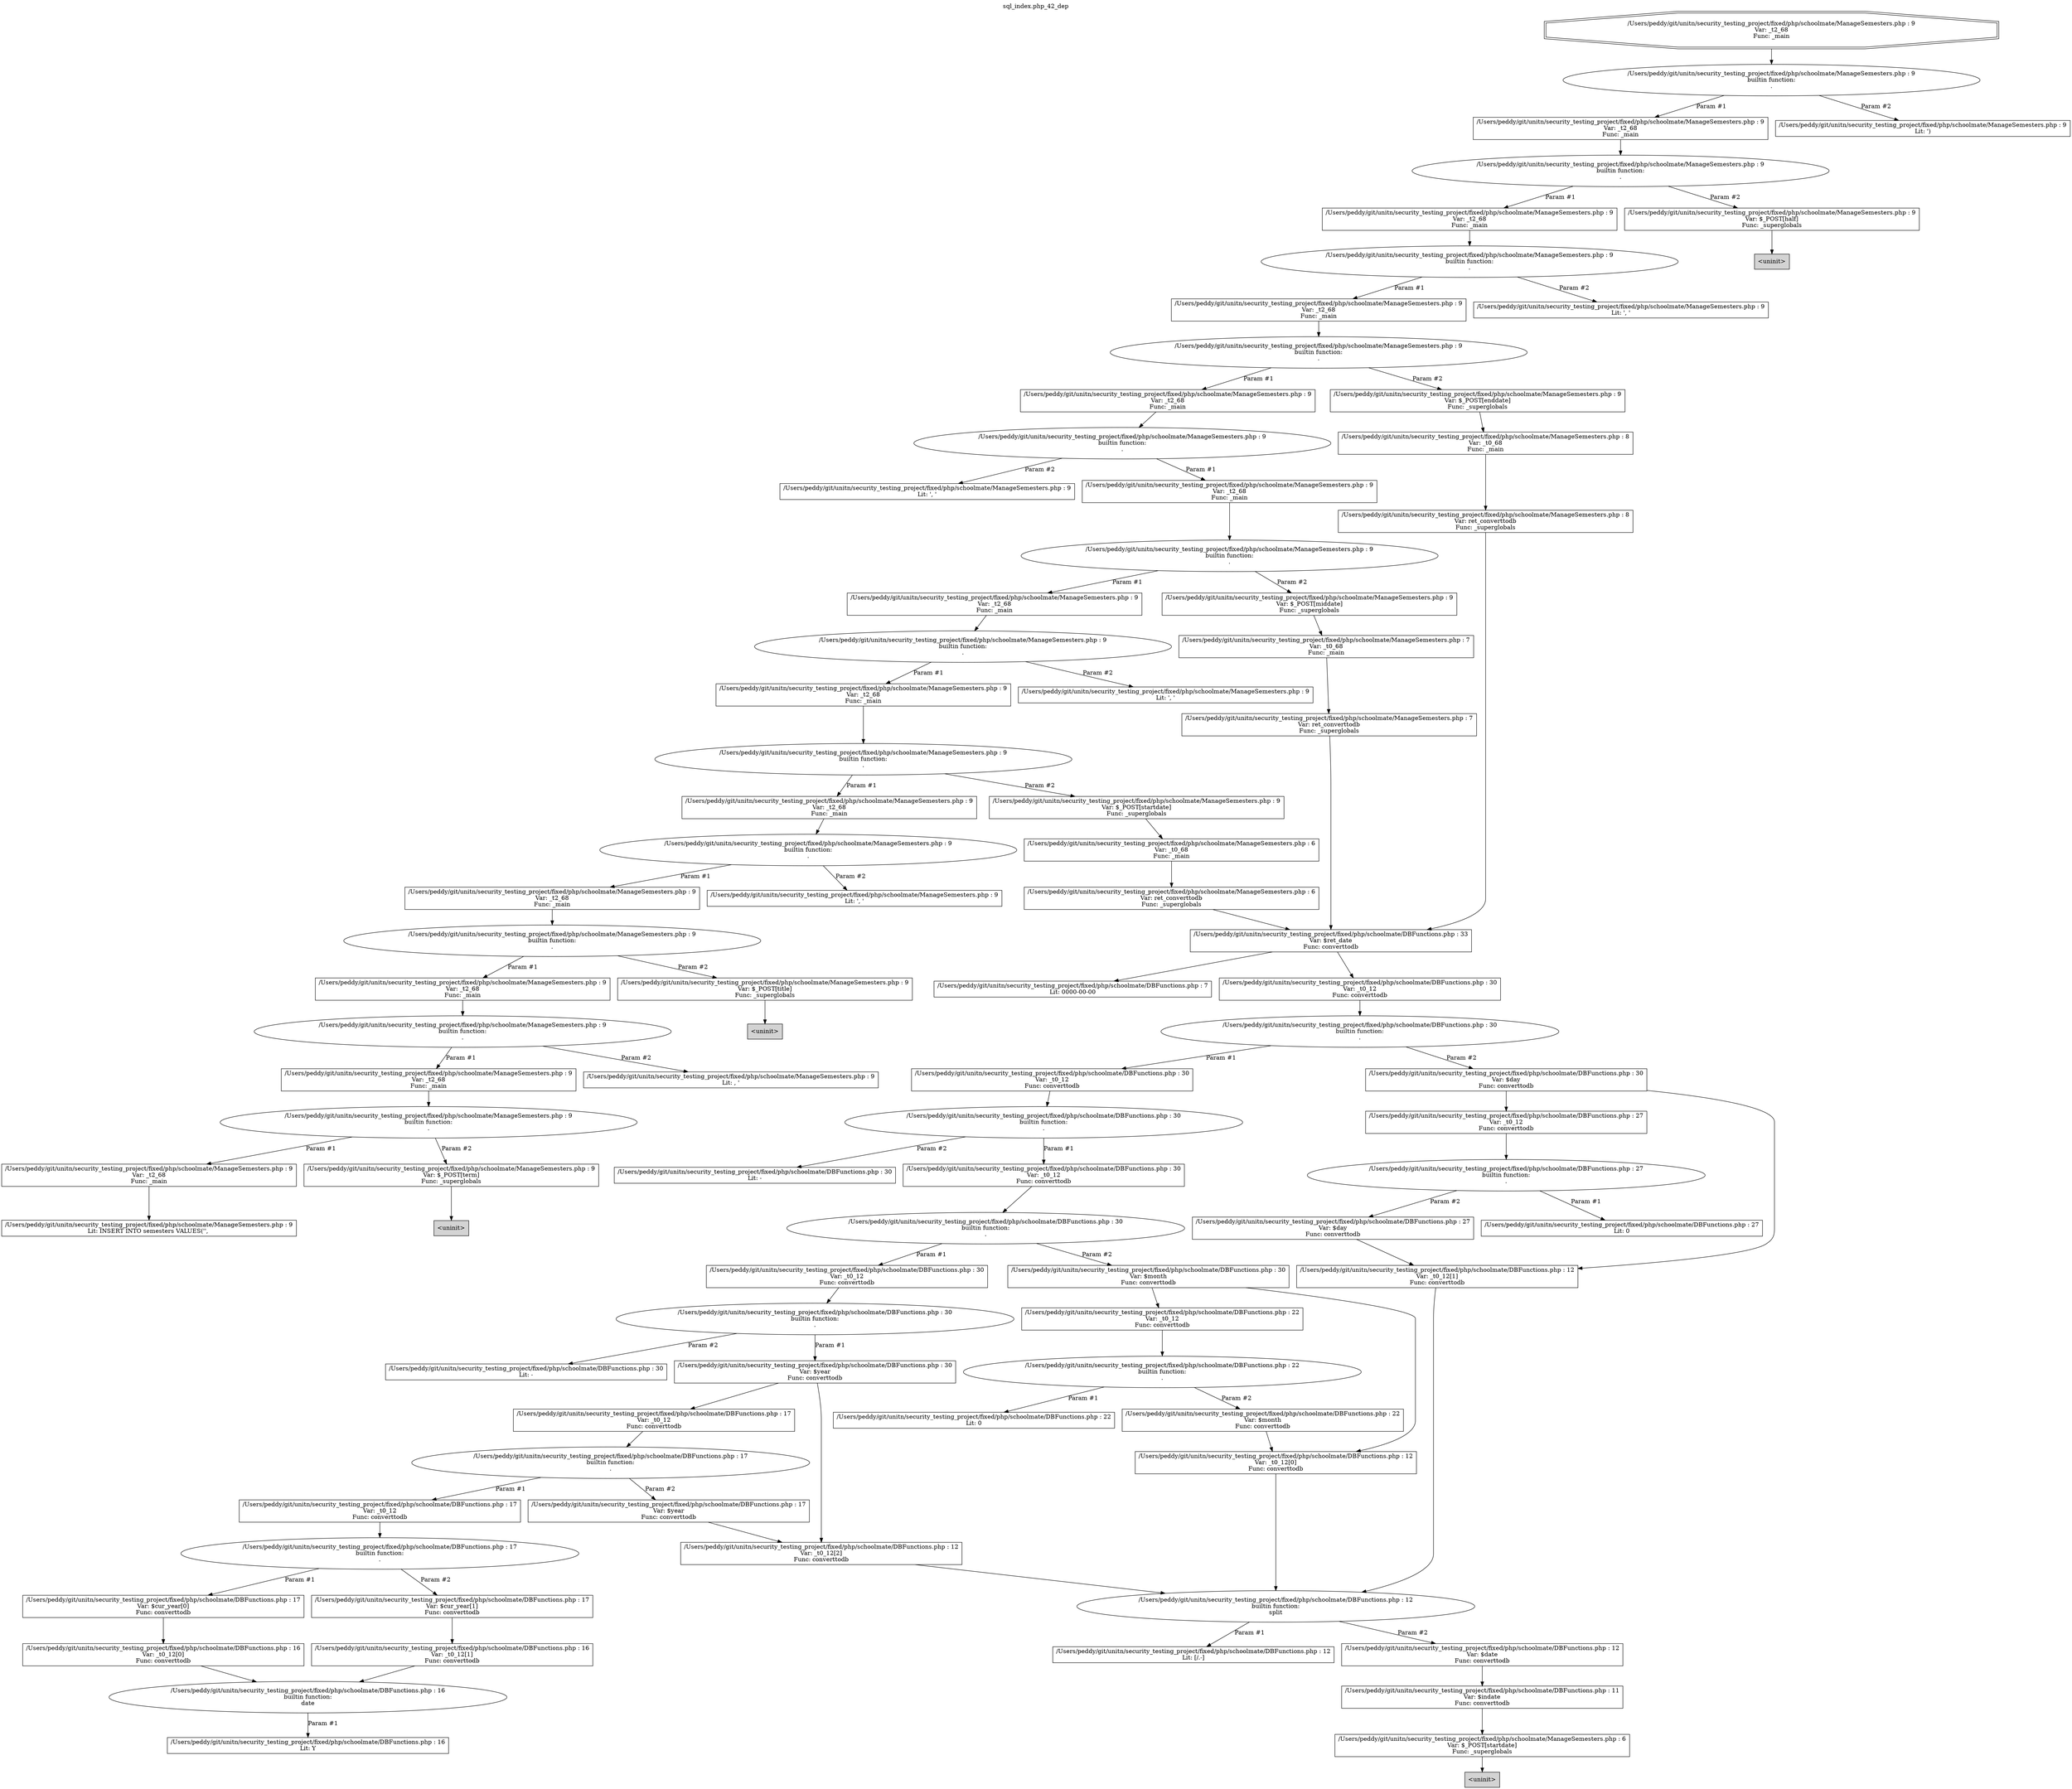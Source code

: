 digraph cfg {
  label="sql_index.php_42_dep";
  labelloc=t;
  n1 [shape=doubleoctagon, label="/Users/peddy/git/unitn/security_testing_project/fixed/php/schoolmate/ManageSemesters.php : 9\nVar: _t2_68\nFunc: _main\n"];
  n2 [shape=ellipse, label="/Users/peddy/git/unitn/security_testing_project/fixed/php/schoolmate/ManageSemesters.php : 9\nbuiltin function:\n.\n"];
  n3 [shape=box, label="/Users/peddy/git/unitn/security_testing_project/fixed/php/schoolmate/ManageSemesters.php : 9\nVar: _t2_68\nFunc: _main\n"];
  n4 [shape=ellipse, label="/Users/peddy/git/unitn/security_testing_project/fixed/php/schoolmate/ManageSemesters.php : 9\nbuiltin function:\n.\n"];
  n5 [shape=box, label="/Users/peddy/git/unitn/security_testing_project/fixed/php/schoolmate/ManageSemesters.php : 9\nVar: _t2_68\nFunc: _main\n"];
  n6 [shape=ellipse, label="/Users/peddy/git/unitn/security_testing_project/fixed/php/schoolmate/ManageSemesters.php : 9\nbuiltin function:\n.\n"];
  n7 [shape=box, label="/Users/peddy/git/unitn/security_testing_project/fixed/php/schoolmate/ManageSemesters.php : 9\nVar: _t2_68\nFunc: _main\n"];
  n8 [shape=ellipse, label="/Users/peddy/git/unitn/security_testing_project/fixed/php/schoolmate/ManageSemesters.php : 9\nbuiltin function:\n.\n"];
  n9 [shape=box, label="/Users/peddy/git/unitn/security_testing_project/fixed/php/schoolmate/ManageSemesters.php : 9\nVar: _t2_68\nFunc: _main\n"];
  n10 [shape=ellipse, label="/Users/peddy/git/unitn/security_testing_project/fixed/php/schoolmate/ManageSemesters.php : 9\nbuiltin function:\n.\n"];
  n11 [shape=box, label="/Users/peddy/git/unitn/security_testing_project/fixed/php/schoolmate/ManageSemesters.php : 9\nVar: _t2_68\nFunc: _main\n"];
  n12 [shape=ellipse, label="/Users/peddy/git/unitn/security_testing_project/fixed/php/schoolmate/ManageSemesters.php : 9\nbuiltin function:\n.\n"];
  n13 [shape=box, label="/Users/peddy/git/unitn/security_testing_project/fixed/php/schoolmate/ManageSemesters.php : 9\nVar: _t2_68\nFunc: _main\n"];
  n14 [shape=ellipse, label="/Users/peddy/git/unitn/security_testing_project/fixed/php/schoolmate/ManageSemesters.php : 9\nbuiltin function:\n.\n"];
  n15 [shape=box, label="/Users/peddy/git/unitn/security_testing_project/fixed/php/schoolmate/ManageSemesters.php : 9\nVar: _t2_68\nFunc: _main\n"];
  n16 [shape=ellipse, label="/Users/peddy/git/unitn/security_testing_project/fixed/php/schoolmate/ManageSemesters.php : 9\nbuiltin function:\n.\n"];
  n17 [shape=box, label="/Users/peddy/git/unitn/security_testing_project/fixed/php/schoolmate/ManageSemesters.php : 9\nVar: _t2_68\nFunc: _main\n"];
  n18 [shape=ellipse, label="/Users/peddy/git/unitn/security_testing_project/fixed/php/schoolmate/ManageSemesters.php : 9\nbuiltin function:\n.\n"];
  n19 [shape=box, label="/Users/peddy/git/unitn/security_testing_project/fixed/php/schoolmate/ManageSemesters.php : 9\nVar: _t2_68\nFunc: _main\n"];
  n20 [shape=ellipse, label="/Users/peddy/git/unitn/security_testing_project/fixed/php/schoolmate/ManageSemesters.php : 9\nbuiltin function:\n.\n"];
  n21 [shape=box, label="/Users/peddy/git/unitn/security_testing_project/fixed/php/schoolmate/ManageSemesters.php : 9\nVar: _t2_68\nFunc: _main\n"];
  n22 [shape=ellipse, label="/Users/peddy/git/unitn/security_testing_project/fixed/php/schoolmate/ManageSemesters.php : 9\nbuiltin function:\n.\n"];
  n23 [shape=box, label="/Users/peddy/git/unitn/security_testing_project/fixed/php/schoolmate/ManageSemesters.php : 9\nVar: _t2_68\nFunc: _main\n"];
  n24 [shape=ellipse, label="/Users/peddy/git/unitn/security_testing_project/fixed/php/schoolmate/ManageSemesters.php : 9\nbuiltin function:\n.\n"];
  n25 [shape=box, label="/Users/peddy/git/unitn/security_testing_project/fixed/php/schoolmate/ManageSemesters.php : 9\nVar: _t2_68\nFunc: _main\n"];
  n26 [shape=box, label="/Users/peddy/git/unitn/security_testing_project/fixed/php/schoolmate/ManageSemesters.php : 9\nLit: INSERT INTO semesters VALUES('', \n"];
  n27 [shape=box, label="/Users/peddy/git/unitn/security_testing_project/fixed/php/schoolmate/ManageSemesters.php : 9\nVar: $_POST[term]\nFunc: _superglobals\n"];
  n28 [shape=box, label="<uninit>",style=filled];
  n29 [shape=box, label="/Users/peddy/git/unitn/security_testing_project/fixed/php/schoolmate/ManageSemesters.php : 9\nLit: , '\n"];
  n30 [shape=box, label="/Users/peddy/git/unitn/security_testing_project/fixed/php/schoolmate/ManageSemesters.php : 9\nVar: $_POST[title]\nFunc: _superglobals\n"];
  n31 [shape=box, label="<uninit>",style=filled];
  n32 [shape=box, label="/Users/peddy/git/unitn/security_testing_project/fixed/php/schoolmate/ManageSemesters.php : 9\nLit: ', '\n"];
  n33 [shape=box, label="/Users/peddy/git/unitn/security_testing_project/fixed/php/schoolmate/ManageSemesters.php : 9\nVar: $_POST[startdate]\nFunc: _superglobals\n"];
  n34 [shape=box, label="/Users/peddy/git/unitn/security_testing_project/fixed/php/schoolmate/ManageSemesters.php : 6\nVar: _t0_68\nFunc: _main\n"];
  n35 [shape=box, label="/Users/peddy/git/unitn/security_testing_project/fixed/php/schoolmate/ManageSemesters.php : 6\nVar: ret_converttodb\nFunc: _superglobals\n"];
  n36 [shape=box, label="/Users/peddy/git/unitn/security_testing_project/fixed/php/schoolmate/DBFunctions.php : 33\nVar: $ret_date\nFunc: converttodb\n"];
  n37 [shape=box, label="/Users/peddy/git/unitn/security_testing_project/fixed/php/schoolmate/DBFunctions.php : 7\nLit: 0000-00-00\n"];
  n38 [shape=box, label="/Users/peddy/git/unitn/security_testing_project/fixed/php/schoolmate/DBFunctions.php : 30\nVar: _t0_12\nFunc: converttodb\n"];
  n39 [shape=ellipse, label="/Users/peddy/git/unitn/security_testing_project/fixed/php/schoolmate/DBFunctions.php : 30\nbuiltin function:\n.\n"];
  n40 [shape=box, label="/Users/peddy/git/unitn/security_testing_project/fixed/php/schoolmate/DBFunctions.php : 30\nVar: _t0_12\nFunc: converttodb\n"];
  n41 [shape=ellipse, label="/Users/peddy/git/unitn/security_testing_project/fixed/php/schoolmate/DBFunctions.php : 30\nbuiltin function:\n.\n"];
  n42 [shape=box, label="/Users/peddy/git/unitn/security_testing_project/fixed/php/schoolmate/DBFunctions.php : 30\nVar: _t0_12\nFunc: converttodb\n"];
  n43 [shape=ellipse, label="/Users/peddy/git/unitn/security_testing_project/fixed/php/schoolmate/DBFunctions.php : 30\nbuiltin function:\n.\n"];
  n44 [shape=box, label="/Users/peddy/git/unitn/security_testing_project/fixed/php/schoolmate/DBFunctions.php : 30\nVar: _t0_12\nFunc: converttodb\n"];
  n45 [shape=ellipse, label="/Users/peddy/git/unitn/security_testing_project/fixed/php/schoolmate/DBFunctions.php : 30\nbuiltin function:\n.\n"];
  n46 [shape=box, label="/Users/peddy/git/unitn/security_testing_project/fixed/php/schoolmate/DBFunctions.php : 30\nVar: $year\nFunc: converttodb\n"];
  n47 [shape=box, label="/Users/peddy/git/unitn/security_testing_project/fixed/php/schoolmate/DBFunctions.php : 12\nVar: _t0_12[2]\nFunc: converttodb\n"];
  n48 [shape=ellipse, label="/Users/peddy/git/unitn/security_testing_project/fixed/php/schoolmate/DBFunctions.php : 12\nbuiltin function:\nsplit\n"];
  n49 [shape=box, label="/Users/peddy/git/unitn/security_testing_project/fixed/php/schoolmate/DBFunctions.php : 12\nLit: [/.-]\n"];
  n50 [shape=box, label="/Users/peddy/git/unitn/security_testing_project/fixed/php/schoolmate/DBFunctions.php : 12\nVar: $date\nFunc: converttodb\n"];
  n51 [shape=box, label="/Users/peddy/git/unitn/security_testing_project/fixed/php/schoolmate/DBFunctions.php : 11\nVar: $indate\nFunc: converttodb\n"];
  n52 [shape=box, label="/Users/peddy/git/unitn/security_testing_project/fixed/php/schoolmate/ManageSemesters.php : 6\nVar: $_POST[startdate]\nFunc: _superglobals\n"];
  n53 [shape=box, label="<uninit>",style=filled];
  n54 [shape=box, label="/Users/peddy/git/unitn/security_testing_project/fixed/php/schoolmate/DBFunctions.php : 17\nVar: _t0_12\nFunc: converttodb\n"];
  n55 [shape=ellipse, label="/Users/peddy/git/unitn/security_testing_project/fixed/php/schoolmate/DBFunctions.php : 17\nbuiltin function:\n.\n"];
  n56 [shape=box, label="/Users/peddy/git/unitn/security_testing_project/fixed/php/schoolmate/DBFunctions.php : 17\nVar: _t0_12\nFunc: converttodb\n"];
  n57 [shape=ellipse, label="/Users/peddy/git/unitn/security_testing_project/fixed/php/schoolmate/DBFunctions.php : 17\nbuiltin function:\n.\n"];
  n58 [shape=box, label="/Users/peddy/git/unitn/security_testing_project/fixed/php/schoolmate/DBFunctions.php : 17\nVar: $cur_year[0]\nFunc: converttodb\n"];
  n59 [shape=box, label="/Users/peddy/git/unitn/security_testing_project/fixed/php/schoolmate/DBFunctions.php : 16\nVar: _t0_12[0]\nFunc: converttodb\n"];
  n60 [shape=ellipse, label="/Users/peddy/git/unitn/security_testing_project/fixed/php/schoolmate/DBFunctions.php : 16\nbuiltin function:\ndate\n"];
  n61 [shape=box, label="/Users/peddy/git/unitn/security_testing_project/fixed/php/schoolmate/DBFunctions.php : 16\nLit: Y\n"];
  n62 [shape=box, label="/Users/peddy/git/unitn/security_testing_project/fixed/php/schoolmate/DBFunctions.php : 17\nVar: $cur_year[1]\nFunc: converttodb\n"];
  n63 [shape=box, label="/Users/peddy/git/unitn/security_testing_project/fixed/php/schoolmate/DBFunctions.php : 16\nVar: _t0_12[1]\nFunc: converttodb\n"];
  n64 [shape=box, label="/Users/peddy/git/unitn/security_testing_project/fixed/php/schoolmate/DBFunctions.php : 17\nVar: $year\nFunc: converttodb\n"];
  n65 [shape=box, label="/Users/peddy/git/unitn/security_testing_project/fixed/php/schoolmate/DBFunctions.php : 30\nLit: -\n"];
  n66 [shape=box, label="/Users/peddy/git/unitn/security_testing_project/fixed/php/schoolmate/DBFunctions.php : 30\nVar: $month\nFunc: converttodb\n"];
  n67 [shape=box, label="/Users/peddy/git/unitn/security_testing_project/fixed/php/schoolmate/DBFunctions.php : 22\nVar: _t0_12\nFunc: converttodb\n"];
  n68 [shape=ellipse, label="/Users/peddy/git/unitn/security_testing_project/fixed/php/schoolmate/DBFunctions.php : 22\nbuiltin function:\n.\n"];
  n69 [shape=box, label="/Users/peddy/git/unitn/security_testing_project/fixed/php/schoolmate/DBFunctions.php : 22\nLit: 0\n"];
  n70 [shape=box, label="/Users/peddy/git/unitn/security_testing_project/fixed/php/schoolmate/DBFunctions.php : 22\nVar: $month\nFunc: converttodb\n"];
  n71 [shape=box, label="/Users/peddy/git/unitn/security_testing_project/fixed/php/schoolmate/DBFunctions.php : 12\nVar: _t0_12[0]\nFunc: converttodb\n"];
  n72 [shape=box, label="/Users/peddy/git/unitn/security_testing_project/fixed/php/schoolmate/DBFunctions.php : 30\nLit: -\n"];
  n73 [shape=box, label="/Users/peddy/git/unitn/security_testing_project/fixed/php/schoolmate/DBFunctions.php : 30\nVar: $day\nFunc: converttodb\n"];
  n74 [shape=box, label="/Users/peddy/git/unitn/security_testing_project/fixed/php/schoolmate/DBFunctions.php : 12\nVar: _t0_12[1]\nFunc: converttodb\n"];
  n75 [shape=box, label="/Users/peddy/git/unitn/security_testing_project/fixed/php/schoolmate/DBFunctions.php : 27\nVar: _t0_12\nFunc: converttodb\n"];
  n76 [shape=ellipse, label="/Users/peddy/git/unitn/security_testing_project/fixed/php/schoolmate/DBFunctions.php : 27\nbuiltin function:\n.\n"];
  n77 [shape=box, label="/Users/peddy/git/unitn/security_testing_project/fixed/php/schoolmate/DBFunctions.php : 27\nLit: 0\n"];
  n78 [shape=box, label="/Users/peddy/git/unitn/security_testing_project/fixed/php/schoolmate/DBFunctions.php : 27\nVar: $day\nFunc: converttodb\n"];
  n79 [shape=box, label="/Users/peddy/git/unitn/security_testing_project/fixed/php/schoolmate/ManageSemesters.php : 9\nLit: ', '\n"];
  n80 [shape=box, label="/Users/peddy/git/unitn/security_testing_project/fixed/php/schoolmate/ManageSemesters.php : 9\nVar: $_POST[middate]\nFunc: _superglobals\n"];
  n81 [shape=box, label="/Users/peddy/git/unitn/security_testing_project/fixed/php/schoolmate/ManageSemesters.php : 7\nVar: _t0_68\nFunc: _main\n"];
  n82 [shape=box, label="/Users/peddy/git/unitn/security_testing_project/fixed/php/schoolmate/ManageSemesters.php : 7\nVar: ret_converttodb\nFunc: _superglobals\n"];
  n83 [shape=box, label="/Users/peddy/git/unitn/security_testing_project/fixed/php/schoolmate/ManageSemesters.php : 9\nLit: ', '\n"];
  n84 [shape=box, label="/Users/peddy/git/unitn/security_testing_project/fixed/php/schoolmate/ManageSemesters.php : 9\nVar: $_POST[enddate]\nFunc: _superglobals\n"];
  n85 [shape=box, label="/Users/peddy/git/unitn/security_testing_project/fixed/php/schoolmate/ManageSemesters.php : 8\nVar: _t0_68\nFunc: _main\n"];
  n86 [shape=box, label="/Users/peddy/git/unitn/security_testing_project/fixed/php/schoolmate/ManageSemesters.php : 8\nVar: ret_converttodb\nFunc: _superglobals\n"];
  n87 [shape=box, label="/Users/peddy/git/unitn/security_testing_project/fixed/php/schoolmate/ManageSemesters.php : 9\nLit: ', '\n"];
  n88 [shape=box, label="/Users/peddy/git/unitn/security_testing_project/fixed/php/schoolmate/ManageSemesters.php : 9\nVar: $_POST[half]\nFunc: _superglobals\n"];
  n89 [shape=box, label="<uninit>",style=filled];
  n90 [shape=box, label="/Users/peddy/git/unitn/security_testing_project/fixed/php/schoolmate/ManageSemesters.php : 9\nLit: ')\n"];
  n1 -> n2;
  n3 -> n4;
  n5 -> n6;
  n7 -> n8;
  n9 -> n10;
  n11 -> n12;
  n13 -> n14;
  n15 -> n16;
  n17 -> n18;
  n19 -> n20;
  n21 -> n22;
  n23 -> n24;
  n25 -> n26;
  n24 -> n25[label="Param #1"];
  n24 -> n27[label="Param #2"];
  n27 -> n28;
  n22 -> n23[label="Param #1"];
  n22 -> n29[label="Param #2"];
  n20 -> n21[label="Param #1"];
  n20 -> n30[label="Param #2"];
  n30 -> n31;
  n18 -> n19[label="Param #1"];
  n18 -> n32[label="Param #2"];
  n16 -> n17[label="Param #1"];
  n16 -> n33[label="Param #2"];
  n36 -> n37;
  n36 -> n38;
  n38 -> n39;
  n40 -> n41;
  n42 -> n43;
  n44 -> n45;
  n47 -> n48;
  n48 -> n49[label="Param #1"];
  n48 -> n50[label="Param #2"];
  n52 -> n53;
  n51 -> n52;
  n50 -> n51;
  n46 -> n47;
  n46 -> n54;
  n54 -> n55;
  n56 -> n57;
  n59 -> n60;
  n60 -> n61[label="Param #1"];
  n58 -> n59;
  n57 -> n58[label="Param #1"];
  n57 -> n62[label="Param #2"];
  n63 -> n60;
  n62 -> n63;
  n55 -> n56[label="Param #1"];
  n55 -> n64[label="Param #2"];
  n64 -> n47;
  n45 -> n46[label="Param #1"];
  n45 -> n65[label="Param #2"];
  n43 -> n44[label="Param #1"];
  n43 -> n66[label="Param #2"];
  n67 -> n68;
  n68 -> n69[label="Param #1"];
  n68 -> n70[label="Param #2"];
  n71 -> n48;
  n70 -> n71;
  n66 -> n67;
  n66 -> n71;
  n41 -> n42[label="Param #1"];
  n41 -> n72[label="Param #2"];
  n39 -> n40[label="Param #1"];
  n39 -> n73[label="Param #2"];
  n74 -> n48;
  n73 -> n74;
  n73 -> n75;
  n75 -> n76;
  n76 -> n77[label="Param #1"];
  n76 -> n78[label="Param #2"];
  n78 -> n74;
  n35 -> n36;
  n34 -> n35;
  n33 -> n34;
  n14 -> n15[label="Param #1"];
  n14 -> n79[label="Param #2"];
  n12 -> n13[label="Param #1"];
  n12 -> n80[label="Param #2"];
  n82 -> n36;
  n81 -> n82;
  n80 -> n81;
  n10 -> n11[label="Param #1"];
  n10 -> n83[label="Param #2"];
  n8 -> n9[label="Param #1"];
  n8 -> n84[label="Param #2"];
  n86 -> n36;
  n85 -> n86;
  n84 -> n85;
  n6 -> n7[label="Param #1"];
  n6 -> n87[label="Param #2"];
  n4 -> n5[label="Param #1"];
  n4 -> n88[label="Param #2"];
  n88 -> n89;
  n2 -> n3[label="Param #1"];
  n2 -> n90[label="Param #2"];
}
